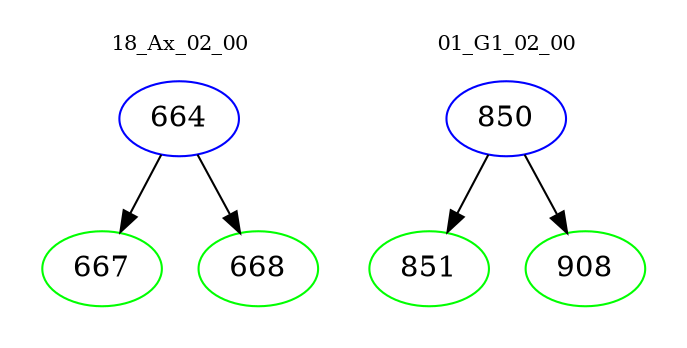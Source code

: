 digraph{
subgraph cluster_0 {
color = white
label = "18_Ax_02_00";
fontsize=10;
T0_664 [label="664", color="blue"]
T0_664 -> T0_667 [color="black"]
T0_667 [label="667", color="green"]
T0_664 -> T0_668 [color="black"]
T0_668 [label="668", color="green"]
}
subgraph cluster_1 {
color = white
label = "01_G1_02_00";
fontsize=10;
T1_850 [label="850", color="blue"]
T1_850 -> T1_851 [color="black"]
T1_851 [label="851", color="green"]
T1_850 -> T1_908 [color="black"]
T1_908 [label="908", color="green"]
}
}
